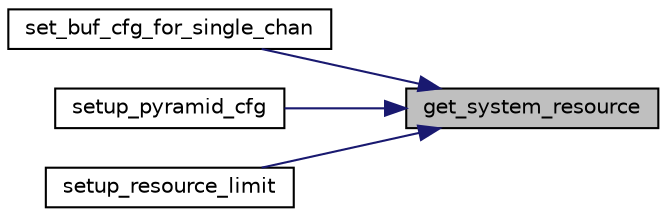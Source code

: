 digraph "get_system_resource"
{
 // INTERACTIVE_SVG=YES
 // LATEX_PDF_SIZE
  bgcolor="transparent";
  edge [fontname="Helvetica",fontsize="10",labelfontname="Helvetica",labelfontsize="10"];
  node [fontname="Helvetica",fontsize="10",shape=record];
  rankdir="RL";
  Node1 [label="get_system_resource",height=0.2,width=0.4,color="black", fillcolor="grey75", style="filled", fontcolor="black",tooltip=" "];
  Node1 -> Node2 [dir="back",color="midnightblue",fontsize="10",style="solid",fontname="Helvetica"];
  Node2 [label="set_buf_cfg_for_single_chan",height=0.2,width=0.4,color="black",URL="$d7/dfa/buffer__cfg_8c.html#ad54f53aad7c4afe5bcf19c0b71339daf",tooltip=" "];
  Node1 -> Node3 [dir="back",color="midnightblue",fontsize="10",style="solid",fontname="Helvetica"];
  Node3 [label="setup_pyramid_cfg",height=0.2,width=0.4,color="black",URL="$d8/df2/resource__cfg_8c.html#a59d3d0f08627b04e5a013089020bc54e",tooltip=" "];
  Node1 -> Node4 [dir="back",color="midnightblue",fontsize="10",style="solid",fontname="Helvetica"];
  Node4 [label="setup_resource_limit",height=0.2,width=0.4,color="black",URL="$d8/df2/resource__cfg_8c.html#a5a1984d630c2390d5e5ecb5fac118d54",tooltip=" "];
}
